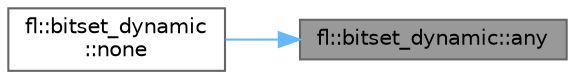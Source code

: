digraph "fl::bitset_dynamic::any"
{
 // INTERACTIVE_SVG=YES
 // LATEX_PDF_SIZE
  bgcolor="transparent";
  edge [fontname=Helvetica,fontsize=10,labelfontname=Helvetica,labelfontsize=10];
  node [fontname=Helvetica,fontsize=10,shape=box,height=0.2,width=0.4];
  rankdir="RL";
  Node1 [id="Node000001",label="fl::bitset_dynamic::any",height=0.2,width=0.4,color="gray40", fillcolor="grey60", style="filled", fontcolor="black",tooltip=" "];
  Node1 -> Node2 [id="edge1_Node000001_Node000002",dir="back",color="steelblue1",style="solid",tooltip=" "];
  Node2 [id="Node000002",label="fl::bitset_dynamic\l::none",height=0.2,width=0.4,color="grey40", fillcolor="white", style="filled",URL="$d3/d56/classfl_1_1bitset__dynamic_a33512e37e066a24903b20e2d6bf55e1c.html#a33512e37e066a24903b20e2d6bf55e1c",tooltip=" "];
}
